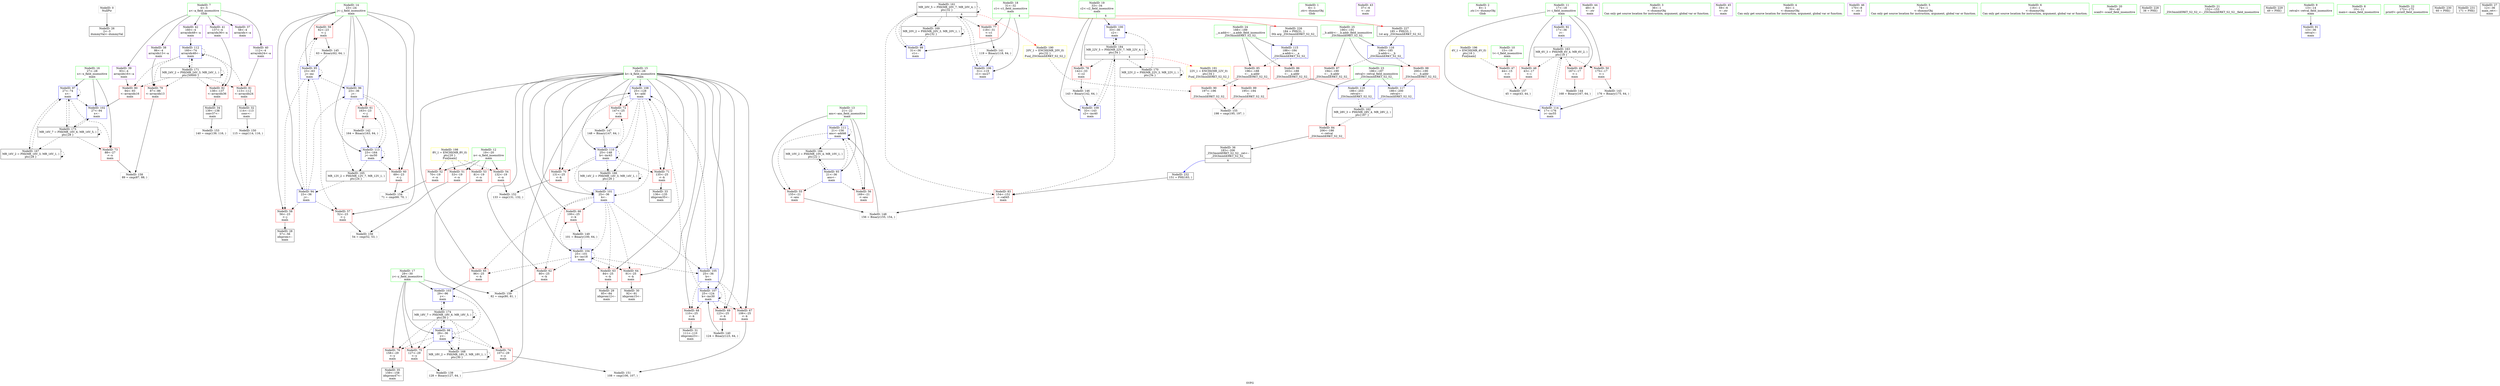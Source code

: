 digraph "SVFG" {
	label="SVFG";

	Node0x55d092708210 [shape=record,color=grey,label="{NodeID: 0\nNullPtr}"];
	Node0x55d092708210 -> Node0x55d092724ae0[style=solid];
	Node0x55d092725dc0 [shape=record,color=blue,label="{NodeID: 97\n27\<--74\nx\<--\nmain\n}"];
	Node0x55d092725dc0 -> Node0x55d092728160[style=dashed];
	Node0x55d092725dc0 -> Node0x55d092725dc0[style=dashed];
	Node0x55d092725dc0 -> Node0x55d0927261d0[style=dashed];
	Node0x55d092725dc0 -> Node0x55d0927367b0[style=dashed];
	Node0x55d092725dc0 -> Node0x55d0927385b0[style=dashed];
	Node0x55d092724230 [shape=record,color=green,label="{NodeID: 14\n23\<--24\nj\<--j_field_insensitive\nmain\n}"];
	Node0x55d092724230 -> Node0x55d092727460[style=solid];
	Node0x55d092724230 -> Node0x55d092727530[style=solid];
	Node0x55d092724230 -> Node0x55d092727600[style=solid];
	Node0x55d092724230 -> Node0x55d0927276d0[style=solid];
	Node0x55d092724230 -> Node0x55d0927277a0[style=solid];
	Node0x55d092724230 -> Node0x55d092729270[style=solid];
	Node0x55d092724230 -> Node0x55d092729340[style=solid];
	Node0x55d092724230 -> Node0x55d092725cf0[style=solid];
	Node0x55d092724230 -> Node0x55d09272aa10[style=solid];
	Node0x55d09272a870 [shape=record,color=blue,label="{NodeID: 111\n21\<--156\nans\<--add46\nmain\n}"];
	Node0x55d09272a870 -> Node0x55d0927272c0[style=dashed];
	Node0x55d09272a870 -> Node0x55d092727390[style=dashed];
	Node0x55d09272a870 -> Node0x55d09272a870[style=dashed];
	Node0x55d09272a870 -> Node0x55d0927358b0[style=dashed];
	Node0x55d092724cb0 [shape=record,color=black,label="{NodeID: 28\n57\<--56\nidxprom\<--\nmain\n}"];
	Node0x55d092725810 [shape=record,color=purple,label="{NodeID: 42\n160\<--4\narrayidx48\<--a\nmain\n}"];
	Node0x55d092725810 -> Node0x55d09272a940[style=solid];
	Node0x55d09272cac0 [shape=record,color=grey,label="{NodeID: 139\n128 = Binary(127, 64, )\n}"];
	Node0x55d09272cac0 -> Node0x55d09272a600[style=solid];
	Node0x55d092727390 [shape=record,color=red,label="{NodeID: 56\n169\<--21\n\<--ans\nmain\n}"];
	Node0x55d09272df80 [shape=record,color=grey,label="{NodeID: 153\n140 = cmp(139, 116, )\n}"];
	Node0x55d092727ef0 [shape=record,color=red,label="{NodeID: 70\n131\<--25\n\<--k\nmain\n}"];
	Node0x55d092727ef0 -> Node0x55d09272de00[style=solid];
	Node0x55d0927367b0 [shape=record,color=black,label="{NodeID: 167\nMR_16V_2 = PHI(MR_16V_3, MR_16V_1, )\npts\{28 \}\n}"];
	Node0x55d0927367b0 -> Node0x55d092725dc0[style=dashed];
	Node0x55d0927367b0 -> Node0x55d0927367b0[style=dashed];
	Node0x55d092728a50 [shape=record,color=red,label="{NodeID: 84\n206\<--186\n\<--retval\n_ZSt3minIiERKT_S2_S2_\n}"];
	Node0x55d092728a50 -> Node0x55d092725330[style=solid];
	Node0x55d092707a50 [shape=record,color=green,label="{NodeID: 1\n6\<--1\n.str\<--dummyObj\nGlob }"];
	Node0x55d092725e90 [shape=record,color=blue,label="{NodeID: 98\n29\<--36\ny\<--\nmain\n}"];
	Node0x55d092725e90 -> Node0x55d092728230[style=dashed];
	Node0x55d092725e90 -> Node0x55d092728300[style=dashed];
	Node0x55d092725e90 -> Node0x55d0927283d0[style=dashed];
	Node0x55d092725e90 -> Node0x55d092725e90[style=dashed];
	Node0x55d092725e90 -> Node0x55d0927262a0[style=dashed];
	Node0x55d092725e90 -> Node0x55d092736cb0[style=dashed];
	Node0x55d092725e90 -> Node0x55d092738ab0[style=dashed];
	Node0x55d0927242c0 [shape=record,color=green,label="{NodeID: 15\n25\<--26\nk\<--k_field_insensitive\nmain\n}"];
	Node0x55d0927242c0 -> Node0x55d092727870[style=solid];
	Node0x55d0927242c0 -> Node0x55d092727940[style=solid];
	Node0x55d0927242c0 -> Node0x55d092727a10[style=solid];
	Node0x55d0927242c0 -> Node0x55d092727ae0[style=solid];
	Node0x55d0927242c0 -> Node0x55d092727bb0[style=solid];
	Node0x55d0927242c0 -> Node0x55d092727c80[style=solid];
	Node0x55d0927242c0 -> Node0x55d092727d50[style=solid];
	Node0x55d0927242c0 -> Node0x55d092727e20[style=solid];
	Node0x55d0927242c0 -> Node0x55d092727ef0[style=solid];
	Node0x55d0927242c0 -> Node0x55d092727fc0[style=solid];
	Node0x55d0927242c0 -> Node0x55d092728090[style=solid];
	Node0x55d0927242c0 -> Node0x55d092726100[style=solid];
	Node0x55d0927242c0 -> Node0x55d092726370[style=solid];
	Node0x55d0927242c0 -> Node0x55d092726440[style=solid];
	Node0x55d0927242c0 -> Node0x55d09272a530[style=solid];
	Node0x55d0927242c0 -> Node0x55d09272a600[style=solid];
	Node0x55d0927242c0 -> Node0x55d09272a7a0[style=solid];
	Node0x55d09272a940 [shape=record,color=blue,label="{NodeID: 112\n160\<--74\narrayidx48\<--\nmain\n}"];
	Node0x55d09272a940 -> Node0x55d092728640[style=dashed];
	Node0x55d09272a940 -> Node0x55d092728710[style=dashed];
	Node0x55d09272a940 -> Node0x55d0927287e0[style=dashed];
	Node0x55d09272a940 -> Node0x55d0927288b0[style=dashed];
	Node0x55d09272a940 -> Node0x55d09272a940[style=dashed];
	Node0x55d09272a940 -> Node0x55d092737bb0[style=dashed];
	Node0x55d092724d80 [shape=record,color=black,label="{NodeID: 29\n85\<--84\nidxprom12\<--\nmain\n}"];
	Node0x55d0927258e0 [shape=record,color=purple,label="{NodeID: 43\n37\<--6\n\<--.str\nmain\n}"];
	Node0x55d09272cc00 [shape=record,color=grey,label="{NodeID: 140\n124 = Binary(123, 64, )\n}"];
	Node0x55d09272cc00 -> Node0x55d09272a530[style=solid];
	Node0x55d092727460 [shape=record,color=red,label="{NodeID: 57\n52\<--23\n\<--j\nmain\n}"];
	Node0x55d092727460 -> Node0x55d09272e400[style=solid];
	Node0x55d09272e100 [shape=record,color=grey,label="{NodeID: 154\n71 = cmp(69, 70, )\n}"];
	Node0x55d092727fc0 [shape=record,color=red,label="{NodeID: 71\n135\<--25\n\<--k\nmain\n}"];
	Node0x55d092727fc0 -> Node0x55d0927250c0[style=solid];
	Node0x55d092736cb0 [shape=record,color=black,label="{NodeID: 168\nMR_18V_2 = PHI(MR_18V_3, MR_18V_1, )\npts\{30 \}\n}"];
	Node0x55d092736cb0 -> Node0x55d092725e90[style=dashed];
	Node0x55d092736cb0 -> Node0x55d092736cb0[style=dashed];
	Node0x55d092728b20 [shape=record,color=red,label="{NodeID: 85\n196\<--188\n\<--__a.addr\n_ZSt3minIiERKT_S2_S2_\n}"];
	Node0x55d092728b20 -> Node0x55d092728f30[style=solid];
	Node0x55d0927070d0 [shape=record,color=green,label="{NodeID: 2\n8\<--1\n.str.1\<--dummyObj\nGlob }"];
	Node0x55d092725f60 [shape=record,color=blue,label="{NodeID: 99\n31\<--36\nc1\<--\nmain\n}"];
	Node0x55d092725f60 -> Node0x55d0927349b0[style=dashed];
	Node0x55d092724350 [shape=record,color=green,label="{NodeID: 16\n27\<--28\nx\<--x_field_insensitive\nmain\n}"];
	Node0x55d092724350 -> Node0x55d092728160[style=solid];
	Node0x55d092724350 -> Node0x55d092725dc0[style=solid];
	Node0x55d092724350 -> Node0x55d0927261d0[style=solid];
	Node0x55d0927297c0 [shape=record,color=yellow,style=double,label="{NodeID: 196\n4V_1 = ENCHI(MR_4V_0)\npts\{16 \}\nFun[main]}"];
	Node0x55d0927297c0 -> Node0x55d092725c20[style=dashed];
	Node0x55d09272aa10 [shape=record,color=blue,label="{NodeID: 113\n23\<--164\nj\<--inc50\nmain\n}"];
	Node0x55d09272aa10 -> Node0x55d0927276d0[style=dashed];
	Node0x55d09272aa10 -> Node0x55d0927277a0[style=dashed];
	Node0x55d09272aa10 -> Node0x55d09272aa10[style=dashed];
	Node0x55d09272aa10 -> Node0x55d092735db0[style=dashed];
	Node0x55d092724e50 [shape=record,color=black,label="{NodeID: 30\n92\<--91\nidxprom15\<--\nmain\n}"];
	Node0x55d0927259b0 [shape=record,color=purple,label="{NodeID: 44\n48\<--6\n\<--.str\nmain\n}"];
	Node0x55d09272cd80 [shape=record,color=grey,label="{NodeID: 141\n119 = Binary(118, 64, )\n}"];
	Node0x55d09272cd80 -> Node0x55d09272a460[style=solid];
	Node0x55d092727530 [shape=record,color=red,label="{NodeID: 58\n56\<--23\n\<--j\nmain\n}"];
	Node0x55d092727530 -> Node0x55d092724cb0[style=solid];
	Node0x55d09272e280 [shape=record,color=grey,label="{NodeID: 155\n198 = cmp(195, 197, )\n}"];
	Node0x55d092728090 [shape=record,color=red,label="{NodeID: 72\n147\<--25\n\<--k\nmain\n}"];
	Node0x55d092728090 -> Node0x55d09272d680[style=solid];
	Node0x55d0927371b0 [shape=record,color=black,label="{NodeID: 169\nMR_20V_2 = PHI(MR_20V_3, MR_20V_1, )\npts\{32 \}\n}"];
	Node0x55d0927371b0 -> Node0x55d092725f60[style=dashed];
	Node0x55d0927371b0 -> Node0x55d0927371b0[style=dashed];
	Node0x55d092728bf0 [shape=record,color=red,label="{NodeID: 86\n203\<--188\n\<--__a.addr\n_ZSt3minIiERKT_S2_S2_\n}"];
	Node0x55d092728bf0 -> Node0x55d09272ae20[style=solid];
	Node0x55d092707160 [shape=record,color=green,label="{NodeID: 3\n36\<--1\n\<--dummyObj\nCan only get source location for instruction, argument, global var or function.}"];
	Node0x55d092726030 [shape=record,color=blue,label="{NodeID: 100\n33\<--36\nc2\<--\nmain\n}"];
	Node0x55d092726030 -> Node0x55d09273c0b0[style=dashed];
	Node0x55d0927243e0 [shape=record,color=green,label="{NodeID: 17\n29\<--30\ny\<--y_field_insensitive\nmain\n}"];
	Node0x55d0927243e0 -> Node0x55d092728230[style=solid];
	Node0x55d0927243e0 -> Node0x55d092728300[style=solid];
	Node0x55d0927243e0 -> Node0x55d0927283d0[style=solid];
	Node0x55d0927243e0 -> Node0x55d092725e90[style=solid];
	Node0x55d0927243e0 -> Node0x55d0927262a0[style=solid];
	Node0x55d09272aae0 [shape=record,color=blue,label="{NodeID: 114\n17\<--176\ni\<--inc55\nmain\n}"];
	Node0x55d09272aae0 -> Node0x55d0927353b0[style=dashed];
	Node0x55d092724f20 [shape=record,color=black,label="{NodeID: 31\n111\<--110\nidxprom23\<--\nmain\n}"];
	Node0x55d092725a80 [shape=record,color=purple,label="{NodeID: 45\n59\<--6\n\<--.str\nmain\n}"];
	Node0x55d09272cf00 [shape=record,color=grey,label="{NodeID: 142\n164 = Binary(163, 64, )\n}"];
	Node0x55d09272cf00 -> Node0x55d09272aa10[style=solid];
	Node0x55d092727600 [shape=record,color=red,label="{NodeID: 59\n62\<--23\n\<--j\nmain\n}"];
	Node0x55d092727600 -> Node0x55d09272d380[style=solid];
	Node0x55d09272e400 [shape=record,color=grey,label="{NodeID: 156\n54 = cmp(52, 53, )\n}"];
	Node0x55d092728160 [shape=record,color=red,label="{NodeID: 73\n88\<--27\n\<--x\nmain\n}"];
	Node0x55d092728160 -> Node0x55d09272e700[style=solid];
	Node0x55d0927376b0 [shape=record,color=black,label="{NodeID: 170\nMR_22V_2 = PHI(MR_22V_3, MR_22V_1, )\npts\{34 \}\n}"];
	Node0x55d0927376b0 -> Node0x55d092726030[style=dashed];
	Node0x55d0927376b0 -> Node0x55d0927376b0[style=dashed];
	Node0x55d092728cc0 [shape=record,color=red,label="{NodeID: 87\n194\<--190\n\<--__b.addr\n_ZSt3minIiERKT_S2_S2_\n}"];
	Node0x55d092728cc0 -> Node0x55d092728e60[style=solid];
	Node0x55d092707340 [shape=record,color=green,label="{NodeID: 4\n64\<--1\n\<--dummyObj\nCan only get source location for instruction, argument, global var or function.}"];
	Node0x55d09273c0b0 [shape=record,color=black,label="{NodeID: 184\nMR_22V_5 = PHI(MR_22V_7, MR_22V_4, )\npts\{34 \}\n|{|<s6>4}}"];
	Node0x55d09273c0b0 -> Node0x55d092728570[style=dashed];
	Node0x55d09273c0b0 -> Node0x55d092728980[style=dashed];
	Node0x55d09273c0b0 -> Node0x55d092726030[style=dashed];
	Node0x55d09273c0b0 -> Node0x55d09272a6d0[style=dashed];
	Node0x55d09273c0b0 -> Node0x55d0927376b0[style=dashed];
	Node0x55d09273c0b0 -> Node0x55d09273c0b0[style=dashed];
	Node0x55d09273c0b0:s6 -> Node0x55d09273e9d0[style=dashed,color=red];
	Node0x55d092726100 [shape=record,color=blue,label="{NodeID: 101\n25\<--36\nk\<--\nmain\n}"];
	Node0x55d092726100 -> Node0x55d092727870[style=dashed];
	Node0x55d092726100 -> Node0x55d092727940[style=dashed];
	Node0x55d092726100 -> Node0x55d092727a10[style=dashed];
	Node0x55d092726100 -> Node0x55d092727ae0[style=dashed];
	Node0x55d092726100 -> Node0x55d092727bb0[style=dashed];
	Node0x55d092726100 -> Node0x55d092726370[style=dashed];
	Node0x55d092726100 -> Node0x55d092726440[style=dashed];
	Node0x55d092724470 [shape=record,color=green,label="{NodeID: 18\n31\<--32\nc1\<--c1_field_insensitive\nmain\n|{|<s3>4}}"];
	Node0x55d092724470 -> Node0x55d0927284a0[style=solid];
	Node0x55d092724470 -> Node0x55d092725f60[style=solid];
	Node0x55d092724470 -> Node0x55d09272a460[style=solid];
	Node0x55d092724470:s3 -> Node0x55d09255a7b0[style=solid,color=red];
	Node0x55d092729980 [shape=record,color=yellow,style=double,label="{NodeID: 198\n8V_1 = ENCHI(MR_8V_0)\npts\{20 \}\nFun[main]}"];
	Node0x55d092729980 -> Node0x55d092726f80[style=dashed];
	Node0x55d092729980 -> Node0x55d092727050[style=dashed];
	Node0x55d092729980 -> Node0x55d092727120[style=dashed];
	Node0x55d092729980 -> Node0x55d0927271f0[style=dashed];
	Node0x55d09272abb0 [shape=record,color=blue,label="{NodeID: 115\n188\<--184\n__a.addr\<--__a\n_ZSt3minIiERKT_S2_S2_\n}"];
	Node0x55d09272abb0 -> Node0x55d092728b20[style=dashed];
	Node0x55d09272abb0 -> Node0x55d092728bf0[style=dashed];
	Node0x55d092724ff0 [shape=record,color=black,label="{NodeID: 32\n114\<--113\nconv\<--\nmain\n}"];
	Node0x55d092724ff0 -> Node0x55d09272db00[style=solid];
	Node0x55d092725b50 [shape=record,color=purple,label="{NodeID: 46\n170\<--8\n\<--.str.1\nmain\n}"];
	Node0x55d09255a7b0 [shape=record,color=black,label="{NodeID: 226\n184 = PHI(31, )\n0th arg _ZSt3minIiERKT_S2_S2_ }"];
	Node0x55d09255a7b0 -> Node0x55d09272abb0[style=solid];
	Node0x55d09272d080 [shape=record,color=grey,label="{NodeID: 143\n176 = Binary(175, 64, )\n}"];
	Node0x55d09272d080 -> Node0x55d09272aae0[style=solid];
	Node0x55d0927276d0 [shape=record,color=red,label="{NodeID: 60\n69\<--23\n\<--j\nmain\n}"];
	Node0x55d0927276d0 -> Node0x55d09272e100[style=solid];
	Node0x55d09272e580 [shape=record,color=grey,label="{NodeID: 157\n45 = cmp(43, 44, )\n}"];
	Node0x55d092728230 [shape=record,color=red,label="{NodeID: 74\n107\<--29\n\<--y\nmain\n}"];
	Node0x55d092728230 -> Node0x55d09272dc80[style=solid];
	Node0x55d092737bb0 [shape=record,color=black,label="{NodeID: 171\nMR_24V_2 = PHI(MR_24V_3, MR_24V_1, )\npts\{50000 \}\n}"];
	Node0x55d092737bb0 -> Node0x55d092728640[style=dashed];
	Node0x55d092737bb0 -> Node0x55d092728710[style=dashed];
	Node0x55d092737bb0 -> Node0x55d0927287e0[style=dashed];
	Node0x55d092737bb0 -> Node0x55d0927288b0[style=dashed];
	Node0x55d092737bb0 -> Node0x55d09272a940[style=dashed];
	Node0x55d092737bb0 -> Node0x55d092737bb0[style=dashed];
	Node0x55d092728d90 [shape=record,color=red,label="{NodeID: 88\n200\<--190\n\<--__b.addr\n_ZSt3minIiERKT_S2_S2_\n}"];
	Node0x55d092728d90 -> Node0x55d09272ad50[style=solid];
	Node0x55d0927073d0 [shape=record,color=green,label="{NodeID: 5\n74\<--1\n\<--dummyObj\nCan only get source location for instruction, argument, global var or function.}"];
	Node0x55d0927261d0 [shape=record,color=blue,label="{NodeID: 102\n27\<--94\nx\<--\nmain\n}"];
	Node0x55d0927261d0 -> Node0x55d0927385b0[style=dashed];
	Node0x55d092724500 [shape=record,color=green,label="{NodeID: 19\n33\<--34\nc2\<--c2_field_insensitive\nmain\n|{|<s3>4}}"];
	Node0x55d092724500 -> Node0x55d092728570[style=solid];
	Node0x55d092724500 -> Node0x55d092726030[style=solid];
	Node0x55d092724500 -> Node0x55d09272a6d0[style=solid];
	Node0x55d092724500:s3 -> Node0x55d09274d210[style=solid,color=red];
	Node0x55d09272ac80 [shape=record,color=blue,label="{NodeID: 116\n190\<--185\n__b.addr\<--__b\n_ZSt3minIiERKT_S2_S2_\n}"];
	Node0x55d09272ac80 -> Node0x55d092728cc0[style=dashed];
	Node0x55d09272ac80 -> Node0x55d092728d90[style=dashed];
	Node0x55d0927250c0 [shape=record,color=black,label="{NodeID: 33\n136\<--135\nidxprom35\<--\nmain\n}"];
	Node0x55d092725c20 [shape=record,color=red,label="{NodeID: 47\n44\<--15\n\<--t\nmain\n}"];
	Node0x55d092725c20 -> Node0x55d09272e580[style=solid];
	Node0x55d09274d210 [shape=record,color=black,label="{NodeID: 227\n185 = PHI(33, )\n1st arg _ZSt3minIiERKT_S2_S2_ }"];
	Node0x55d09274d210 -> Node0x55d09272ac80[style=solid];
	Node0x55d09272d200 [shape=record,color=grey,label="{NodeID: 144\n168 = Binary(167, 64, )\n}"];
	Node0x55d0927277a0 [shape=record,color=red,label="{NodeID: 61\n163\<--23\n\<--j\nmain\n}"];
	Node0x55d0927277a0 -> Node0x55d09272cf00[style=solid];
	Node0x55d09272e700 [shape=record,color=grey,label="{NodeID: 158\n89 = cmp(87, 88, )\n}"];
	Node0x55d092728300 [shape=record,color=red,label="{NodeID: 75\n127\<--29\n\<--y\nmain\n}"];
	Node0x55d092728300 -> Node0x55d09272cac0[style=solid];
	Node0x55d092728e60 [shape=record,color=red,label="{NodeID: 89\n195\<--194\n\<--\n_ZSt3minIiERKT_S2_S2_\n}"];
	Node0x55d092728e60 -> Node0x55d09272e280[style=solid];
	Node0x55d092707460 [shape=record,color=green,label="{NodeID: 6\n116\<--1\n\<--dummyObj\nCan only get source location for instruction, argument, global var or function.}"];
	Node0x55d0927262a0 [shape=record,color=blue,label="{NodeID: 103\n29\<--96\ny\<--\nmain\n}"];
	Node0x55d0927262a0 -> Node0x55d092738ab0[style=dashed];
	Node0x55d0927245d0 [shape=record,color=green,label="{NodeID: 20\n39\<--40\nscanf\<--scanf_field_insensitive\n}"];
	Node0x55d09272ad50 [shape=record,color=blue,label="{NodeID: 117\n186\<--200\nretval\<--\n_ZSt3minIiERKT_S2_S2_\n}"];
	Node0x55d09272ad50 -> Node0x55d092734eb0[style=dashed];
	Node0x55d092725190 [shape=record,color=black,label="{NodeID: 34\n139\<--138\nconv37\<--\nmain\n}"];
	Node0x55d092725190 -> Node0x55d09272df80[style=solid];
	Node0x55d092726d10 [shape=record,color=red,label="{NodeID: 48\n43\<--17\n\<--i\nmain\n}"];
	Node0x55d092726d10 -> Node0x55d09272e580[style=solid];
	Node0x55d09274dd20 [shape=record,color=black,label="{NodeID: 228\n38 = PHI()\n}"];
	Node0x55d09272d380 [shape=record,color=grey,label="{NodeID: 145\n63 = Binary(62, 64, )\n}"];
	Node0x55d09272d380 -> Node0x55d092729340[style=solid];
	Node0x55d092727870 [shape=record,color=red,label="{NodeID: 62\n80\<--25\n\<--k\nmain\n}"];
	Node0x55d092727870 -> Node0x55d09272e880[style=solid];
	Node0x55d09272e880 [shape=record,color=grey,label="{NodeID: 159\n82 = cmp(80, 81, )\n}"];
	Node0x55d0927283d0 [shape=record,color=red,label="{NodeID: 76\n158\<--29\n\<--y\nmain\n}"];
	Node0x55d0927283d0 -> Node0x55d092725260[style=solid];
	Node0x55d0927385b0 [shape=record,color=black,label="{NodeID: 173\nMR_16V_7 = PHI(MR_16V_6, MR_16V_5, )\npts\{28 \}\n}"];
	Node0x55d0927385b0 -> Node0x55d092728160[style=dashed];
	Node0x55d0927385b0 -> Node0x55d092725dc0[style=dashed];
	Node0x55d0927385b0 -> Node0x55d0927261d0[style=dashed];
	Node0x55d0927385b0 -> Node0x55d0927367b0[style=dashed];
	Node0x55d0927385b0 -> Node0x55d0927385b0[style=dashed];
	Node0x55d092728f30 [shape=record,color=red,label="{NodeID: 90\n197\<--196\n\<--\n_ZSt3minIiERKT_S2_S2_\n}"];
	Node0x55d092728f30 -> Node0x55d09272e280[style=solid];
	Node0x55d0927074f0 [shape=record,color=green,label="{NodeID: 7\n4\<--5\na\<--a_field_insensitive\nGlob }"];
	Node0x55d0927074f0 -> Node0x55d092725400[style=solid];
	Node0x55d0927074f0 -> Node0x55d0927254d0[style=solid];
	Node0x55d0927074f0 -> Node0x55d0927255a0[style=solid];
	Node0x55d0927074f0 -> Node0x55d092725670[style=solid];
	Node0x55d0927074f0 -> Node0x55d092725740[style=solid];
	Node0x55d0927074f0 -> Node0x55d092725810[style=solid];
	Node0x55d092726370 [shape=record,color=blue,label="{NodeID: 104\n25\<--101\nk\<--inc18\nmain\n}"];
	Node0x55d092726370 -> Node0x55d092727870[style=dashed];
	Node0x55d092726370 -> Node0x55d092727940[style=dashed];
	Node0x55d092726370 -> Node0x55d092727a10[style=dashed];
	Node0x55d092726370 -> Node0x55d092727ae0[style=dashed];
	Node0x55d092726370 -> Node0x55d092727bb0[style=dashed];
	Node0x55d092726370 -> Node0x55d092726370[style=dashed];
	Node0x55d092726370 -> Node0x55d092726440[style=dashed];
	Node0x55d0927246a0 [shape=record,color=green,label="{NodeID: 21\n152\<--153\n_ZSt3minIiERKT_S2_S2_\<--_ZSt3minIiERKT_S2_S2__field_insensitive\n}"];
	Node0x55d09272ae20 [shape=record,color=blue,label="{NodeID: 118\n186\<--203\nretval\<--\n_ZSt3minIiERKT_S2_S2_\n}"];
	Node0x55d09272ae20 -> Node0x55d092734eb0[style=dashed];
	Node0x55d092725260 [shape=record,color=black,label="{NodeID: 35\n159\<--158\nidxprom47\<--\nmain\n}"];
	Node0x55d092726de0 [shape=record,color=red,label="{NodeID: 49\n167\<--17\n\<--i\nmain\n}"];
	Node0x55d092726de0 -> Node0x55d09272d200[style=solid];
	Node0x55d09274de20 [shape=record,color=black,label="{NodeID: 229\n49 = PHI()\n}"];
	Node0x55d09272d500 [shape=record,color=grey,label="{NodeID: 146\n143 = Binary(142, 64, )\n}"];
	Node0x55d09272d500 -> Node0x55d09272a6d0[style=solid];
	Node0x55d092727940 [shape=record,color=red,label="{NodeID: 63\n84\<--25\n\<--k\nmain\n}"];
	Node0x55d092727940 -> Node0x55d092724d80[style=solid];
	Node0x55d0927284a0 [shape=record,color=red,label="{NodeID: 77\n118\<--31\n\<--c1\nmain\n}"];
	Node0x55d0927284a0 -> Node0x55d09272cd80[style=solid];
	Node0x55d092738ab0 [shape=record,color=black,label="{NodeID: 174\nMR_18V_7 = PHI(MR_18V_6, MR_18V_5, )\npts\{30 \}\n}"];
	Node0x55d092738ab0 -> Node0x55d092728230[style=dashed];
	Node0x55d092738ab0 -> Node0x55d092728300[style=dashed];
	Node0x55d092738ab0 -> Node0x55d0927283d0[style=dashed];
	Node0x55d092738ab0 -> Node0x55d092725e90[style=dashed];
	Node0x55d092738ab0 -> Node0x55d0927262a0[style=dashed];
	Node0x55d092738ab0 -> Node0x55d092736cb0[style=dashed];
	Node0x55d092738ab0 -> Node0x55d092738ab0[style=dashed];
	Node0x55d092729000 [shape=record,color=blue,label="{NodeID: 91\n13\<--36\nretval\<--\nmain\n}"];
	Node0x55d092723ed0 [shape=record,color=green,label="{NodeID: 8\n10\<--11\nmain\<--main_field_insensitive\n}"];
	Node0x55d092726440 [shape=record,color=blue,label="{NodeID: 105\n25\<--36\nk\<--\nmain\n}"];
	Node0x55d092726440 -> Node0x55d092727c80[style=dashed];
	Node0x55d092726440 -> Node0x55d092727d50[style=dashed];
	Node0x55d092726440 -> Node0x55d092727e20[style=dashed];
	Node0x55d092726440 -> Node0x55d09272a530[style=dashed];
	Node0x55d092726440 -> Node0x55d09272a600[style=dashed];
	Node0x55d092724770 [shape=record,color=green,label="{NodeID: 22\n172\<--173\nprintf\<--printf_field_insensitive\n}"];
	Node0x55d092725330 [shape=record,color=black,label="{NodeID: 36\n183\<--206\n_ZSt3minIiERKT_S2_S2__ret\<--\n_ZSt3minIiERKT_S2_S2_\n|{<s0>4}}"];
	Node0x55d092725330:s0 -> Node0x55d09274e120[style=solid,color=blue];
	Node0x55d092726eb0 [shape=record,color=red,label="{NodeID: 50\n175\<--17\n\<--i\nmain\n}"];
	Node0x55d092726eb0 -> Node0x55d09272d080[style=solid];
	Node0x55d09274df20 [shape=record,color=black,label="{NodeID: 230\n60 = PHI()\n}"];
	Node0x55d09272d680 [shape=record,color=grey,label="{NodeID: 147\n148 = Binary(147, 64, )\n}"];
	Node0x55d09272d680 -> Node0x55d09272a7a0[style=solid];
	Node0x55d092727a10 [shape=record,color=red,label="{NodeID: 64\n91\<--25\n\<--k\nmain\n}"];
	Node0x55d092727a10 -> Node0x55d092724e50[style=solid];
	Node0x55d0927349b0 [shape=record,color=black,label="{NodeID: 161\nMR_20V_5 = PHI(MR_20V_7, MR_20V_4, )\npts\{32 \}\n|{|<s6>4}}"];
	Node0x55d0927349b0 -> Node0x55d0927284a0[style=dashed];
	Node0x55d0927349b0 -> Node0x55d092728980[style=dashed];
	Node0x55d0927349b0 -> Node0x55d092725f60[style=dashed];
	Node0x55d0927349b0 -> Node0x55d09272a460[style=dashed];
	Node0x55d0927349b0 -> Node0x55d0927349b0[style=dashed];
	Node0x55d0927349b0 -> Node0x55d0927371b0[style=dashed];
	Node0x55d0927349b0:s6 -> Node0x55d09273deb0[style=dashed,color=red];
	Node0x55d092728570 [shape=record,color=red,label="{NodeID: 78\n142\<--33\n\<--c2\nmain\n}"];
	Node0x55d092728570 -> Node0x55d09272d500[style=solid];
	Node0x55d0927290d0 [shape=record,color=blue,label="{NodeID: 92\n17\<--36\ni\<--\nmain\n}"];
	Node0x55d0927290d0 -> Node0x55d0927353b0[style=dashed];
	Node0x55d092723f60 [shape=record,color=green,label="{NodeID: 9\n13\<--14\nretval\<--retval_field_insensitive\nmain\n}"];
	Node0x55d092723f60 -> Node0x55d092729000[style=solid];
	Node0x55d09272a460 [shape=record,color=blue,label="{NodeID: 106\n31\<--119\nc1\<--inc27\nmain\n}"];
	Node0x55d09272a460 -> Node0x55d0927349b0[style=dashed];
	Node0x55d092724870 [shape=record,color=green,label="{NodeID: 23\n186\<--187\nretval\<--retval_field_insensitive\n_ZSt3minIiERKT_S2_S2_\n}"];
	Node0x55d092724870 -> Node0x55d092728a50[style=solid];
	Node0x55d092724870 -> Node0x55d09272ad50[style=solid];
	Node0x55d092724870 -> Node0x55d09272ae20[style=solid];
	Node0x55d092725400 [shape=record,color=purple,label="{NodeID: 37\n58\<--4\narrayidx\<--a\nmain\n}"];
	Node0x55d092726f80 [shape=record,color=red,label="{NodeID: 51\n53\<--19\n\<--n\nmain\n}"];
	Node0x55d092726f80 -> Node0x55d09272e400[style=solid];
	Node0x55d09274e020 [shape=record,color=black,label="{NodeID: 231\n171 = PHI()\n}"];
	Node0x55d09272d800 [shape=record,color=grey,label="{NodeID: 148\n156 = Binary(155, 154, )\n}"];
	Node0x55d09272d800 -> Node0x55d09272a870[style=solid];
	Node0x55d092727ae0 [shape=record,color=red,label="{NodeID: 65\n96\<--25\n\<--k\nmain\n}"];
	Node0x55d092727ae0 -> Node0x55d0927262a0[style=solid];
	Node0x55d092734eb0 [shape=record,color=black,label="{NodeID: 162\nMR_28V_3 = PHI(MR_28V_4, MR_28V_2, )\npts\{187 \}\n}"];
	Node0x55d092734eb0 -> Node0x55d092728a50[style=dashed];
	Node0x55d092728640 [shape=record,color=red,label="{NodeID: 79\n87\<--86\n\<--arrayidx13\nmain\n}"];
	Node0x55d092728640 -> Node0x55d09272e700[style=solid];
	Node0x55d0927291a0 [shape=record,color=blue,label="{NodeID: 93\n21\<--36\nans\<--\nmain\n}"];
	Node0x55d0927291a0 -> Node0x55d0927272c0[style=dashed];
	Node0x55d0927291a0 -> Node0x55d092727390[style=dashed];
	Node0x55d0927291a0 -> Node0x55d09272a870[style=dashed];
	Node0x55d0927291a0 -> Node0x55d0927358b0[style=dashed];
	Node0x55d092723ff0 [shape=record,color=green,label="{NodeID: 10\n15\<--16\nt\<--t_field_insensitive\nmain\n}"];
	Node0x55d092723ff0 -> Node0x55d092725c20[style=solid];
	Node0x55d09273deb0 [shape=record,color=yellow,style=double,label="{NodeID: 190\n20V_1 = ENCHI(MR_20V_0)\npts\{32 \}\nFun[_ZSt3minIiERKT_S2_S2_]}"];
	Node0x55d09273deb0 -> Node0x55d092728f30[style=dashed];
	Node0x55d09272a530 [shape=record,color=blue,label="{NodeID: 107\n25\<--124\nk\<--inc30\nmain\n}"];
	Node0x55d09272a530 -> Node0x55d092727c80[style=dashed];
	Node0x55d09272a530 -> Node0x55d092727d50[style=dashed];
	Node0x55d09272a530 -> Node0x55d092727e20[style=dashed];
	Node0x55d09272a530 -> Node0x55d09272a530[style=dashed];
	Node0x55d09272a530 -> Node0x55d09272a600[style=dashed];
	Node0x55d092724940 [shape=record,color=green,label="{NodeID: 24\n188\<--189\n__a.addr\<--__a.addr_field_insensitive\n_ZSt3minIiERKT_S2_S2_\n}"];
	Node0x55d092724940 -> Node0x55d092728b20[style=solid];
	Node0x55d092724940 -> Node0x55d092728bf0[style=solid];
	Node0x55d092724940 -> Node0x55d09272abb0[style=solid];
	Node0x55d0927254d0 [shape=record,color=purple,label="{NodeID: 38\n86\<--4\narrayidx13\<--a\nmain\n}"];
	Node0x55d0927254d0 -> Node0x55d092728640[style=solid];
	Node0x55d092727050 [shape=record,color=red,label="{NodeID: 52\n70\<--19\n\<--n\nmain\n}"];
	Node0x55d092727050 -> Node0x55d09272e100[style=solid];
	Node0x55d09274e120 [shape=record,color=black,label="{NodeID: 232\n151 = PHI(183, )\n}"];
	Node0x55d09274e120 -> Node0x55d092728980[style=solid];
	Node0x55d09272d980 [shape=record,color=grey,label="{NodeID: 149\n101 = Binary(100, 64, )\n}"];
	Node0x55d09272d980 -> Node0x55d092726370[style=solid];
	Node0x55d092727bb0 [shape=record,color=red,label="{NodeID: 66\n100\<--25\n\<--k\nmain\n}"];
	Node0x55d092727bb0 -> Node0x55d09272d980[style=solid];
	Node0x55d0927353b0 [shape=record,color=black,label="{NodeID: 163\nMR_6V_3 = PHI(MR_6V_4, MR_6V_2, )\npts\{18 \}\n}"];
	Node0x55d0927353b0 -> Node0x55d092726d10[style=dashed];
	Node0x55d0927353b0 -> Node0x55d092726de0[style=dashed];
	Node0x55d0927353b0 -> Node0x55d092726eb0[style=dashed];
	Node0x55d0927353b0 -> Node0x55d09272aae0[style=dashed];
	Node0x55d092728710 [shape=record,color=red,label="{NodeID: 80\n94\<--93\n\<--arrayidx16\nmain\n}"];
	Node0x55d092728710 -> Node0x55d0927261d0[style=solid];
	Node0x55d092729270 [shape=record,color=blue,label="{NodeID: 94\n23\<--36\nj\<--\nmain\n}"];
	Node0x55d092729270 -> Node0x55d092727460[style=dashed];
	Node0x55d092729270 -> Node0x55d092727530[style=dashed];
	Node0x55d092729270 -> Node0x55d092727600[style=dashed];
	Node0x55d092729270 -> Node0x55d092729340[style=dashed];
	Node0x55d092729270 -> Node0x55d092725cf0[style=dashed];
	Node0x55d092724080 [shape=record,color=green,label="{NodeID: 11\n17\<--18\ni\<--i_field_insensitive\nmain\n}"];
	Node0x55d092724080 -> Node0x55d092726d10[style=solid];
	Node0x55d092724080 -> Node0x55d092726de0[style=solid];
	Node0x55d092724080 -> Node0x55d092726eb0[style=solid];
	Node0x55d092724080 -> Node0x55d0927290d0[style=solid];
	Node0x55d092724080 -> Node0x55d09272aae0[style=solid];
	Node0x55d09273e9d0 [shape=record,color=yellow,style=double,label="{NodeID: 191\n22V_1 = ENCHI(MR_22V_0)\npts\{34 \}\nFun[_ZSt3minIiERKT_S2_S2_]}"];
	Node0x55d09273e9d0 -> Node0x55d092728e60[style=dashed];
	Node0x55d09272a600 [shape=record,color=blue,label="{NodeID: 108\n25\<--128\nk\<--add\nmain\n}"];
	Node0x55d09272a600 -> Node0x55d092727ef0[style=dashed];
	Node0x55d09272a600 -> Node0x55d092727fc0[style=dashed];
	Node0x55d09272a600 -> Node0x55d092728090[style=dashed];
	Node0x55d09272a600 -> Node0x55d092726100[style=dashed];
	Node0x55d09272a600 -> Node0x55d09272a7a0[style=dashed];
	Node0x55d09272a600 -> Node0x55d0927362b0[style=dashed];
	Node0x55d092724a10 [shape=record,color=green,label="{NodeID: 25\n190\<--191\n__b.addr\<--__b.addr_field_insensitive\n_ZSt3minIiERKT_S2_S2_\n}"];
	Node0x55d092724a10 -> Node0x55d092728cc0[style=solid];
	Node0x55d092724a10 -> Node0x55d092728d90[style=solid];
	Node0x55d092724a10 -> Node0x55d09272ac80[style=solid];
	Node0x55d0927255a0 [shape=record,color=purple,label="{NodeID: 39\n93\<--4\narrayidx16\<--a\nmain\n}"];
	Node0x55d0927255a0 -> Node0x55d092728710[style=solid];
	Node0x55d092727120 [shape=record,color=red,label="{NodeID: 53\n81\<--19\n\<--n\nmain\n}"];
	Node0x55d092727120 -> Node0x55d09272e880[style=solid];
	Node0x55d09272db00 [shape=record,color=grey,label="{NodeID: 150\n115 = cmp(114, 116, )\n}"];
	Node0x55d092727c80 [shape=record,color=red,label="{NodeID: 67\n106\<--25\n\<--k\nmain\n}"];
	Node0x55d092727c80 -> Node0x55d09272dc80[style=solid];
	Node0x55d0927358b0 [shape=record,color=black,label="{NodeID: 164\nMR_10V_2 = PHI(MR_10V_4, MR_10V_1, )\npts\{22 \}\n}"];
	Node0x55d0927358b0 -> Node0x55d0927291a0[style=dashed];
	Node0x55d0927287e0 [shape=record,color=red,label="{NodeID: 81\n113\<--112\n\<--arrayidx24\nmain\n}"];
	Node0x55d0927287e0 -> Node0x55d092724ff0[style=solid];
	Node0x55d092729340 [shape=record,color=blue,label="{NodeID: 95\n23\<--63\nj\<--inc\nmain\n}"];
	Node0x55d092729340 -> Node0x55d092727460[style=dashed];
	Node0x55d092729340 -> Node0x55d092727530[style=dashed];
	Node0x55d092729340 -> Node0x55d092727600[style=dashed];
	Node0x55d092729340 -> Node0x55d092729340[style=dashed];
	Node0x55d092729340 -> Node0x55d092725cf0[style=dashed];
	Node0x55d092724110 [shape=record,color=green,label="{NodeID: 12\n19\<--20\nn\<--n_field_insensitive\nmain\n}"];
	Node0x55d092724110 -> Node0x55d092726f80[style=solid];
	Node0x55d092724110 -> Node0x55d092727050[style=solid];
	Node0x55d092724110 -> Node0x55d092727120[style=solid];
	Node0x55d092724110 -> Node0x55d0927271f0[style=solid];
	Node0x55d09272a6d0 [shape=record,color=blue,label="{NodeID: 109\n33\<--143\nc2\<--inc40\nmain\n}"];
	Node0x55d09272a6d0 -> Node0x55d09273c0b0[style=dashed];
	Node0x55d092724ae0 [shape=record,color=black,label="{NodeID: 26\n2\<--3\ndummyVal\<--dummyVal\n}"];
	Node0x55d092725670 [shape=record,color=purple,label="{NodeID: 40\n112\<--4\narrayidx24\<--a\nmain\n}"];
	Node0x55d092725670 -> Node0x55d0927287e0[style=solid];
	Node0x55d0927271f0 [shape=record,color=red,label="{NodeID: 54\n132\<--19\n\<--n\nmain\n}"];
	Node0x55d0927271f0 -> Node0x55d09272de00[style=solid];
	Node0x55d09272dc80 [shape=record,color=grey,label="{NodeID: 151\n108 = cmp(106, 107, )\n}"];
	Node0x55d092727d50 [shape=record,color=red,label="{NodeID: 68\n110\<--25\n\<--k\nmain\n}"];
	Node0x55d092727d50 -> Node0x55d092724f20[style=solid];
	Node0x55d092735db0 [shape=record,color=black,label="{NodeID: 165\nMR_12V_2 = PHI(MR_12V_7, MR_12V_1, )\npts\{24 \}\n}"];
	Node0x55d092735db0 -> Node0x55d092729270[style=dashed];
	Node0x55d0927288b0 [shape=record,color=red,label="{NodeID: 82\n138\<--137\n\<--arrayidx36\nmain\n}"];
	Node0x55d0927288b0 -> Node0x55d092725190[style=solid];
	Node0x55d092725cf0 [shape=record,color=blue,label="{NodeID: 96\n23\<--36\nj\<--\nmain\n}"];
	Node0x55d092725cf0 -> Node0x55d0927276d0[style=dashed];
	Node0x55d092725cf0 -> Node0x55d0927277a0[style=dashed];
	Node0x55d092725cf0 -> Node0x55d09272aa10[style=dashed];
	Node0x55d092725cf0 -> Node0x55d092735db0[style=dashed];
	Node0x55d0927241a0 [shape=record,color=green,label="{NodeID: 13\n21\<--22\nans\<--ans_field_insensitive\nmain\n}"];
	Node0x55d0927241a0 -> Node0x55d0927272c0[style=solid];
	Node0x55d0927241a0 -> Node0x55d092727390[style=solid];
	Node0x55d0927241a0 -> Node0x55d0927291a0[style=solid];
	Node0x55d0927241a0 -> Node0x55d09272a870[style=solid];
	Node0x55d09272a7a0 [shape=record,color=blue,label="{NodeID: 110\n25\<--148\nk\<--inc43\nmain\n}"];
	Node0x55d09272a7a0 -> Node0x55d092727ef0[style=dashed];
	Node0x55d09272a7a0 -> Node0x55d092727fc0[style=dashed];
	Node0x55d09272a7a0 -> Node0x55d092728090[style=dashed];
	Node0x55d09272a7a0 -> Node0x55d092726100[style=dashed];
	Node0x55d09272a7a0 -> Node0x55d09272a7a0[style=dashed];
	Node0x55d09272a7a0 -> Node0x55d0927362b0[style=dashed];
	Node0x55d092724be0 [shape=record,color=black,label="{NodeID: 27\n12\<--36\nmain_ret\<--\nmain\n}"];
	Node0x55d092725740 [shape=record,color=purple,label="{NodeID: 41\n137\<--4\narrayidx36\<--a\nmain\n}"];
	Node0x55d092725740 -> Node0x55d0927288b0[style=solid];
	Node0x55d0927272c0 [shape=record,color=red,label="{NodeID: 55\n155\<--21\n\<--ans\nmain\n}"];
	Node0x55d0927272c0 -> Node0x55d09272d800[style=solid];
	Node0x55d09272de00 [shape=record,color=grey,label="{NodeID: 152\n133 = cmp(131, 132, )\n}"];
	Node0x55d092727e20 [shape=record,color=red,label="{NodeID: 69\n123\<--25\n\<--k\nmain\n}"];
	Node0x55d092727e20 -> Node0x55d09272cc00[style=solid];
	Node0x55d0927362b0 [shape=record,color=black,label="{NodeID: 166\nMR_14V_2 = PHI(MR_14V_3, MR_14V_1, )\npts\{26 \}\n}"];
	Node0x55d0927362b0 -> Node0x55d092726100[style=dashed];
	Node0x55d0927362b0 -> Node0x55d0927362b0[style=dashed];
	Node0x55d092728980 [shape=record,color=red,label="{NodeID: 83\n154\<--151\n\<--call45\nmain\n}"];
	Node0x55d092728980 -> Node0x55d09272d800[style=solid];
}
